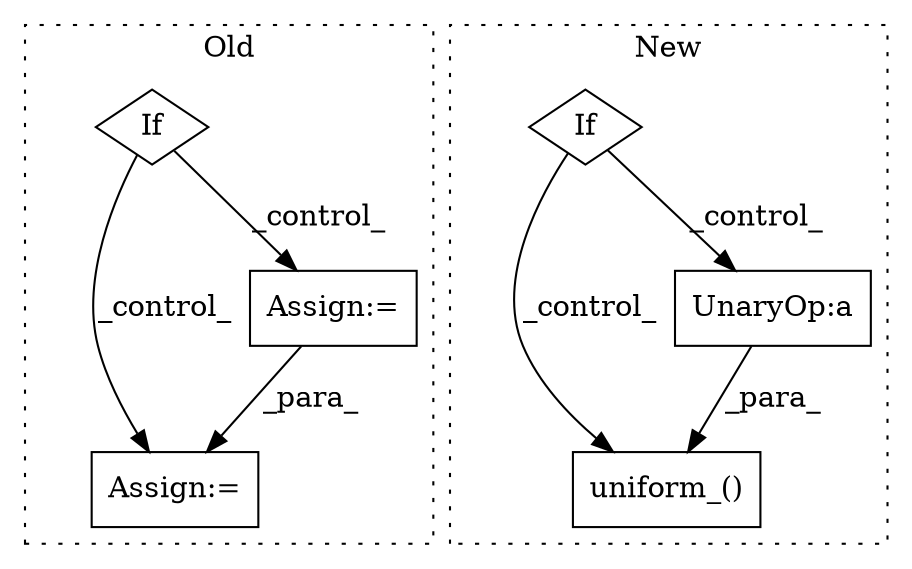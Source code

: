 digraph G {
subgraph cluster0 {
1 [label="If" a="96" s="3035" l="3" shape="diamond"];
5 [label="Assign:=" a="68" s="3306" l="3" shape="box"];
6 [label="Assign:=" a="68" s="3198" l="3" shape="box"];
label = "Old";
style="dotted";
}
subgraph cluster1 {
2 [label="uniform_()" a="75" s="2957,3000" l="14,1" shape="box"];
3 [label="UnaryOp:a" a="61" s="2987" l="6" shape="box"];
4 [label="If" a="96" s="2919" l="3" shape="diamond"];
label = "New";
style="dotted";
}
1 -> 6 [label="_control_"];
1 -> 5 [label="_control_"];
3 -> 2 [label="_para_"];
4 -> 3 [label="_control_"];
4 -> 2 [label="_control_"];
6 -> 5 [label="_para_"];
}